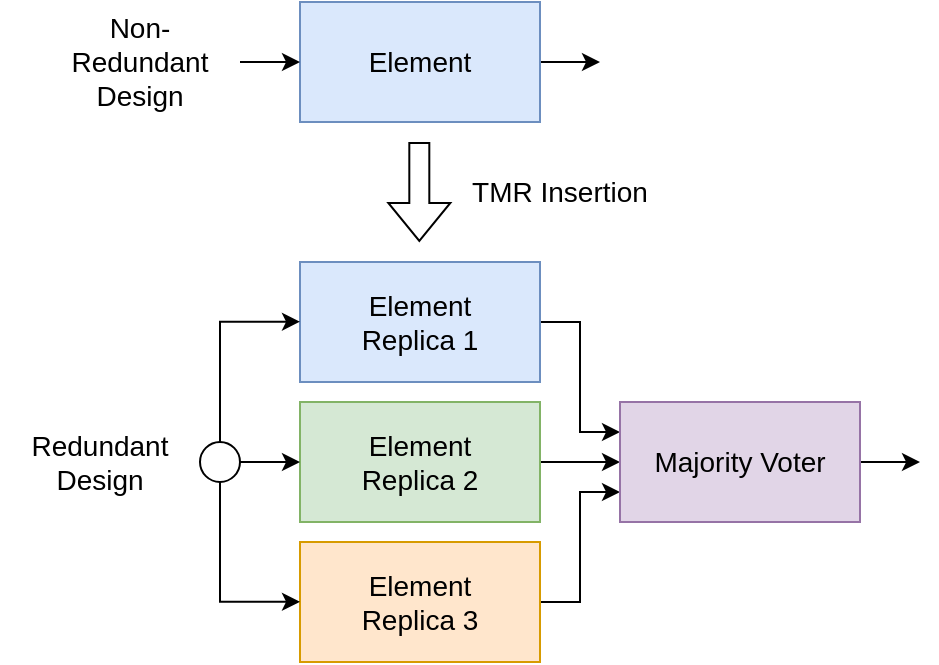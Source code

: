 <mxfile version="24.7.8">
  <diagram name="Page-1" id="rIEjTlfnBz-9zcmWtMJR">
    <mxGraphModel dx="819" dy="478" grid="1" gridSize="10" guides="1" tooltips="1" connect="1" arrows="1" fold="1" page="1" pageScale="1" pageWidth="827" pageHeight="1169" math="0" shadow="0">
      <root>
        <mxCell id="0" />
        <mxCell id="1" parent="0" />
        <mxCell id="MOszLsN-f4gpqnsGS33E-19" style="edgeStyle=orthogonalEdgeStyle;rounded=0;orthogonalLoop=1;jettySize=auto;html=1;exitX=1;exitY=0.5;exitDx=0;exitDy=0;" parent="1" source="A__plgbokK1b6xo6oSvK-1" edge="1">
          <mxGeometry relative="1" as="geometry">
            <mxPoint x="370" y="190" as="targetPoint" />
          </mxGeometry>
        </mxCell>
        <mxCell id="A__plgbokK1b6xo6oSvK-1" value="&lt;font style=&quot;font-size: 14px;&quot;&gt;Element&lt;/font&gt;" style="rounded=0;whiteSpace=wrap;html=1;glass=0;fillColor=#dae8fc;strokeColor=#6c8ebf;" parent="1" vertex="1">
          <mxGeometry x="220" y="160" width="120" height="60" as="geometry" />
        </mxCell>
        <mxCell id="MOszLsN-f4gpqnsGS33E-6" value="" style="shape=flexArrow;endArrow=classic;html=1;rounded=0;" parent="1" edge="1">
          <mxGeometry width="50" height="50" relative="1" as="geometry">
            <mxPoint x="279.66" y="230" as="sourcePoint" />
            <mxPoint x="279.66" y="280" as="targetPoint" />
          </mxGeometry>
        </mxCell>
        <mxCell id="MOszLsN-f4gpqnsGS33E-12" style="edgeStyle=orthogonalEdgeStyle;rounded=0;orthogonalLoop=1;jettySize=auto;html=1;exitX=1;exitY=0.5;exitDx=0;exitDy=0;entryX=0;entryY=0.25;entryDx=0;entryDy=0;" parent="1" source="MOszLsN-f4gpqnsGS33E-7" target="MOszLsN-f4gpqnsGS33E-10" edge="1">
          <mxGeometry relative="1" as="geometry" />
        </mxCell>
        <mxCell id="MOszLsN-f4gpqnsGS33E-7" value="&lt;font style=&quot;font-size: 14px;&quot;&gt;Element &lt;br&gt;Replica 1&lt;/font&gt;" style="rounded=0;whiteSpace=wrap;html=1;glass=0;fillColor=#dae8fc;strokeColor=#6c8ebf;" parent="1" vertex="1">
          <mxGeometry x="220" y="290" width="120" height="60" as="geometry" />
        </mxCell>
        <mxCell id="MOszLsN-f4gpqnsGS33E-13" style="edgeStyle=orthogonalEdgeStyle;rounded=0;orthogonalLoop=1;jettySize=auto;html=1;exitX=1;exitY=0.5;exitDx=0;exitDy=0;entryX=0;entryY=0.5;entryDx=0;entryDy=0;" parent="1" source="MOszLsN-f4gpqnsGS33E-8" target="MOszLsN-f4gpqnsGS33E-10" edge="1">
          <mxGeometry relative="1" as="geometry" />
        </mxCell>
        <mxCell id="MOszLsN-f4gpqnsGS33E-8" value="&lt;font style=&quot;font-size: 14px;&quot;&gt;Element&lt;/font&gt;&lt;div&gt;&lt;font style=&quot;font-size: 14px;&quot;&gt;Replica 2&lt;/font&gt;&lt;/div&gt;" style="rounded=0;whiteSpace=wrap;html=1;glass=0;fillColor=#d5e8d4;strokeColor=#82b366;" parent="1" vertex="1">
          <mxGeometry x="220" y="360" width="120" height="60" as="geometry" />
        </mxCell>
        <mxCell id="MOszLsN-f4gpqnsGS33E-14" style="edgeStyle=orthogonalEdgeStyle;rounded=0;orthogonalLoop=1;jettySize=auto;html=1;exitX=1;exitY=0.5;exitDx=0;exitDy=0;entryX=0;entryY=0.75;entryDx=0;entryDy=0;" parent="1" source="MOszLsN-f4gpqnsGS33E-9" target="MOszLsN-f4gpqnsGS33E-10" edge="1">
          <mxGeometry relative="1" as="geometry" />
        </mxCell>
        <mxCell id="MOszLsN-f4gpqnsGS33E-9" value="&lt;font style=&quot;font-size: 14px;&quot;&gt;Element&lt;/font&gt;&lt;div&gt;&lt;font style=&quot;font-size: 14px;&quot;&gt;Replica 3&lt;/font&gt;&lt;/div&gt;" style="rounded=0;whiteSpace=wrap;html=1;glass=0;fillColor=#ffe6cc;strokeColor=#d79b00;" parent="1" vertex="1">
          <mxGeometry x="220" y="430" width="120" height="60" as="geometry" />
        </mxCell>
        <mxCell id="MOszLsN-f4gpqnsGS33E-32" style="edgeStyle=orthogonalEdgeStyle;rounded=0;orthogonalLoop=1;jettySize=auto;html=1;exitX=1;exitY=0.5;exitDx=0;exitDy=0;" parent="1" source="MOszLsN-f4gpqnsGS33E-10" edge="1">
          <mxGeometry relative="1" as="geometry">
            <mxPoint x="530" y="390.048" as="targetPoint" />
          </mxGeometry>
        </mxCell>
        <mxCell id="MOszLsN-f4gpqnsGS33E-10" value="&lt;font style=&quot;font-size: 14px;&quot;&gt;Majority Voter&lt;/font&gt;" style="rounded=0;whiteSpace=wrap;html=1;glass=0;fillColor=#e1d5e7;strokeColor=#9673a6;" parent="1" vertex="1">
          <mxGeometry x="380" y="360" width="120" height="60" as="geometry" />
        </mxCell>
        <mxCell id="MOszLsN-f4gpqnsGS33E-23" style="edgeStyle=orthogonalEdgeStyle;rounded=0;orthogonalLoop=1;jettySize=auto;html=1;exitX=1;exitY=0.5;exitDx=0;exitDy=0;entryX=0;entryY=0.5;entryDx=0;entryDy=0;" parent="1" target="A__plgbokK1b6xo6oSvK-1" edge="1">
          <mxGeometry relative="1" as="geometry">
            <mxPoint x="190" y="190" as="sourcePoint" />
          </mxGeometry>
        </mxCell>
        <mxCell id="MOszLsN-f4gpqnsGS33E-24" style="edgeStyle=orthogonalEdgeStyle;rounded=0;orthogonalLoop=1;jettySize=auto;html=1;exitX=0.5;exitY=0;exitDx=0;exitDy=0;entryX=0;entryY=0.5;entryDx=0;entryDy=0;" parent="1" edge="1" source="phjYWE_fY6JhSnQrPAlN-1">
          <mxGeometry relative="1" as="geometry">
            <mxPoint x="190" y="319.86" as="sourcePoint" />
            <mxPoint x="220" y="319.86" as="targetPoint" />
            <Array as="points">
              <mxPoint x="180" y="320" />
            </Array>
          </mxGeometry>
        </mxCell>
        <mxCell id="MOszLsN-f4gpqnsGS33E-26" style="edgeStyle=orthogonalEdgeStyle;rounded=0;orthogonalLoop=1;jettySize=auto;html=1;exitX=1;exitY=0.5;exitDx=0;exitDy=0;entryX=0;entryY=0.5;entryDx=0;entryDy=0;" parent="1" edge="1" source="phjYWE_fY6JhSnQrPAlN-1">
          <mxGeometry relative="1" as="geometry">
            <mxPoint x="190" y="389.9" as="sourcePoint" />
            <mxPoint x="220" y="389.9" as="targetPoint" />
          </mxGeometry>
        </mxCell>
        <mxCell id="MOszLsN-f4gpqnsGS33E-27" style="edgeStyle=orthogonalEdgeStyle;rounded=0;orthogonalLoop=1;jettySize=auto;html=1;exitX=0.5;exitY=1;exitDx=0;exitDy=0;entryX=0;entryY=0.5;entryDx=0;entryDy=0;" parent="1" edge="1" source="phjYWE_fY6JhSnQrPAlN-1">
          <mxGeometry relative="1" as="geometry">
            <mxPoint x="190" y="459.89" as="sourcePoint" />
            <mxPoint x="220" y="459.89" as="targetPoint" />
            <Array as="points">
              <mxPoint x="180" y="460" />
            </Array>
          </mxGeometry>
        </mxCell>
        <mxCell id="MOszLsN-f4gpqnsGS33E-28" value="&lt;font style=&quot;font-size: 14px;&quot;&gt;Non-Redundant Design&lt;/font&gt;" style="text;html=1;align=center;verticalAlign=middle;whiteSpace=wrap;rounded=0;" parent="1" vertex="1">
          <mxGeometry x="90" y="175" width="100" height="30" as="geometry" />
        </mxCell>
        <mxCell id="MOszLsN-f4gpqnsGS33E-29" value="&lt;font style=&quot;font-size: 14px;&quot;&gt;Redundant Design&lt;/font&gt;" style="text;html=1;align=center;verticalAlign=middle;whiteSpace=wrap;rounded=0;" parent="1" vertex="1">
          <mxGeometry x="70" y="375" width="100" height="30" as="geometry" />
        </mxCell>
        <mxCell id="MOszLsN-f4gpqnsGS33E-31" value="&lt;font style=&quot;font-size: 14px;&quot;&gt;TMR Insertion&lt;/font&gt;" style="text;html=1;align=center;verticalAlign=middle;whiteSpace=wrap;rounded=0;" parent="1" vertex="1">
          <mxGeometry x="300" y="240" width="100" height="30" as="geometry" />
        </mxCell>
        <mxCell id="phjYWE_fY6JhSnQrPAlN-1" value="" style="ellipse;whiteSpace=wrap;html=1;" vertex="1" parent="1">
          <mxGeometry x="170" y="380" width="20" height="20" as="geometry" />
        </mxCell>
      </root>
    </mxGraphModel>
  </diagram>
</mxfile>
